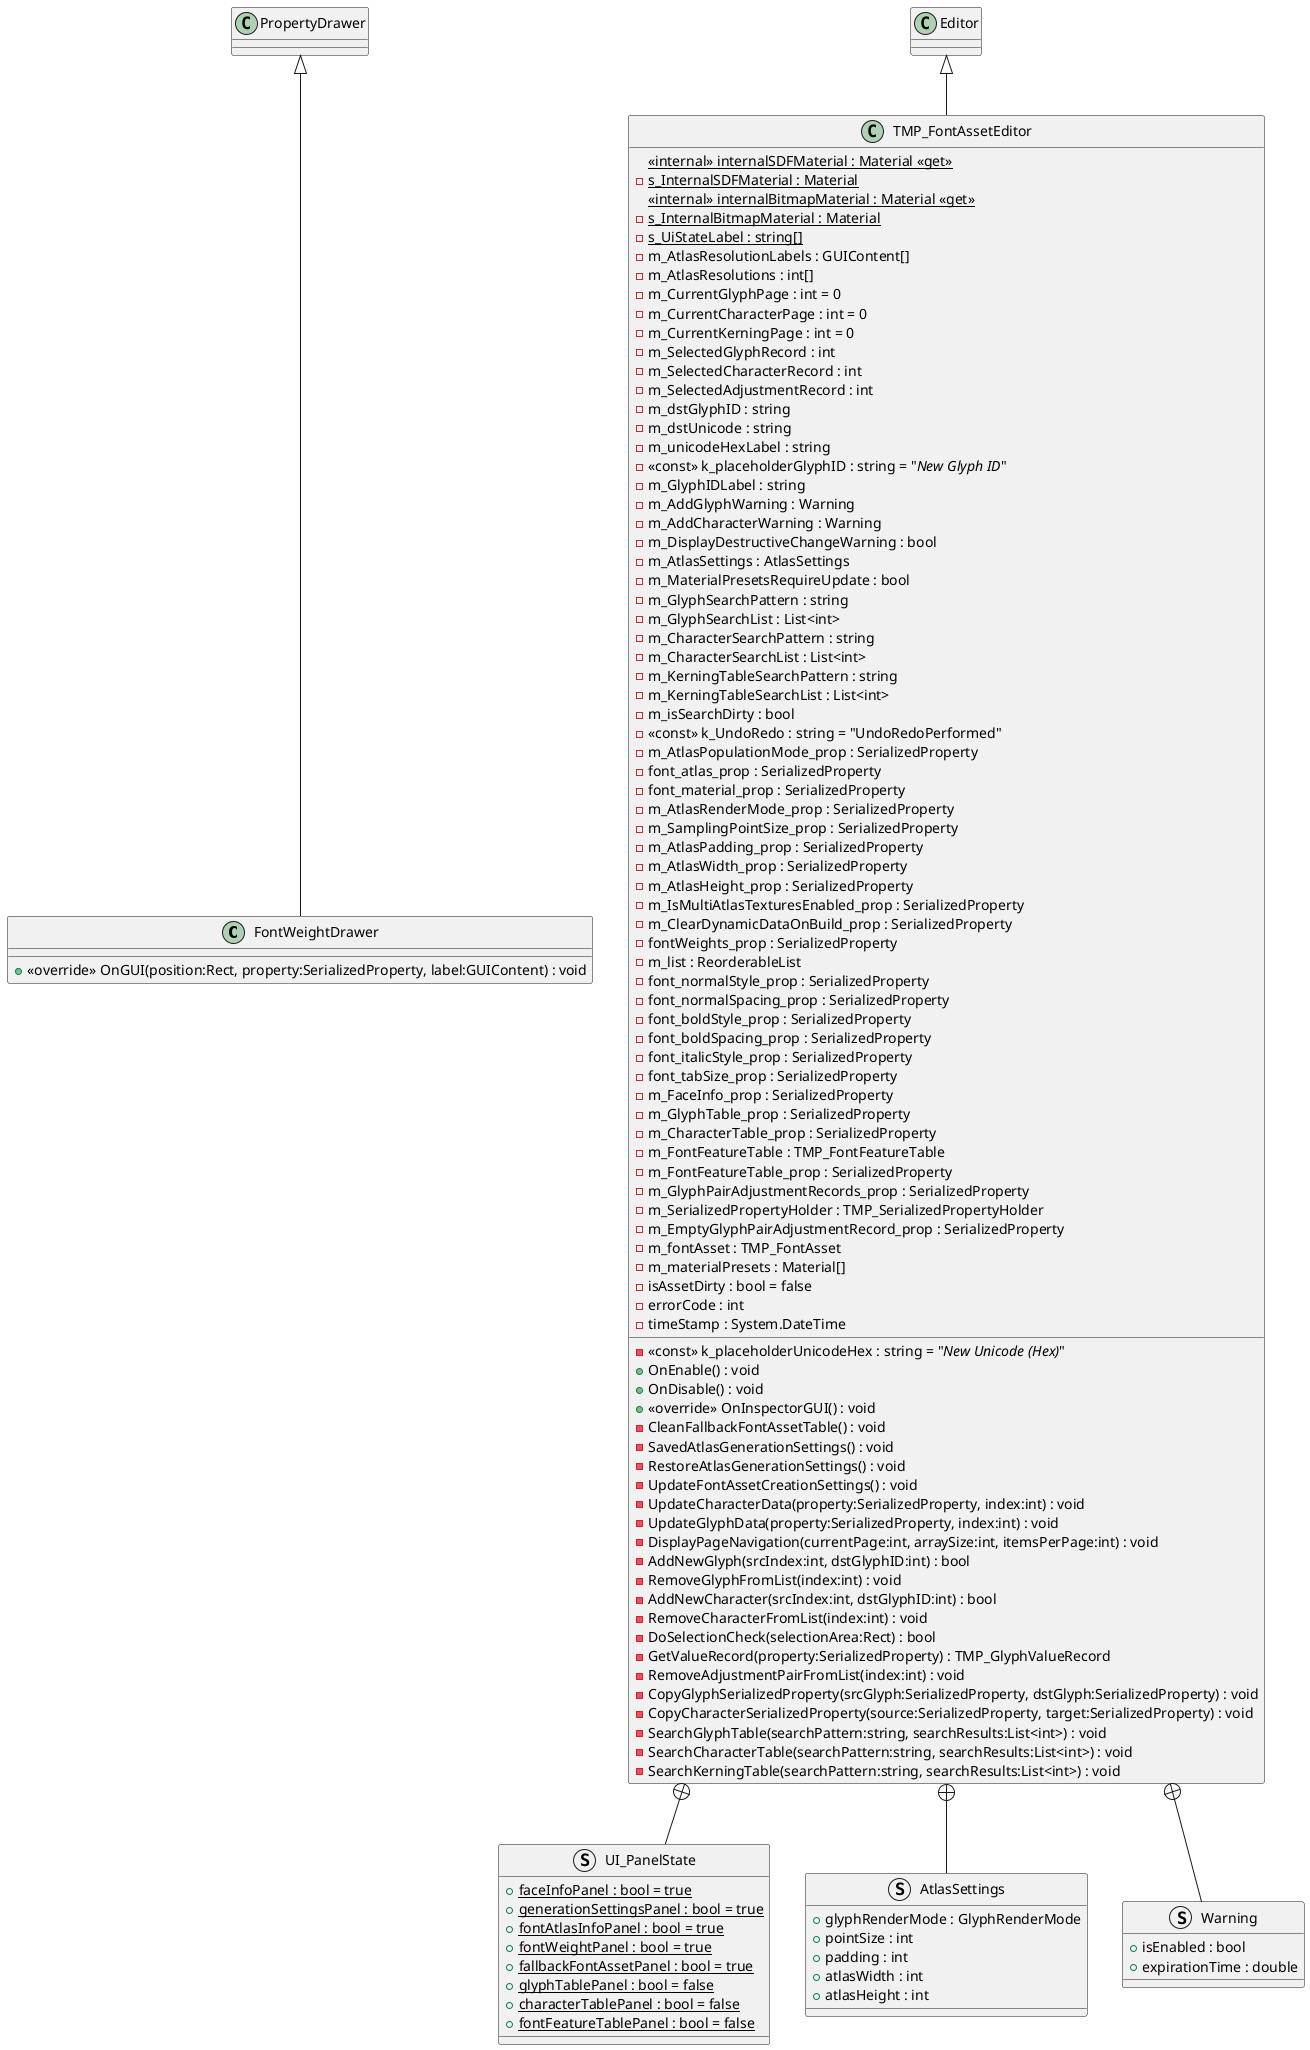 @startuml
class FontWeightDrawer {
    + <<override>> OnGUI(position:Rect, property:SerializedProperty, label:GUIContent) : void
}
class TMP_FontAssetEditor {
    <<internal>> {static} internalSDFMaterial : Material <<get>>
    {static} - s_InternalSDFMaterial : Material
    <<internal>> {static} internalBitmapMaterial : Material <<get>>
    {static} - s_InternalBitmapMaterial : Material
    - {static} s_UiStateLabel : string[]
    - m_AtlasResolutionLabels : GUIContent[]
    - m_AtlasResolutions : int[]
    - m_CurrentGlyphPage : int = 0
    - m_CurrentCharacterPage : int = 0
    - m_CurrentKerningPage : int = 0
    - m_SelectedGlyphRecord : int
    - m_SelectedCharacterRecord : int
    - m_SelectedAdjustmentRecord : int
    - m_dstGlyphID : string
    - m_dstUnicode : string
    - <<const>> k_placeholderUnicodeHex : string = "<i>New Unicode (Hex)</i>"
    - m_unicodeHexLabel : string
    - <<const>> k_placeholderGlyphID : string = "<i>New Glyph ID</i>"
    - m_GlyphIDLabel : string
    - m_AddGlyphWarning : Warning
    - m_AddCharacterWarning : Warning
    - m_DisplayDestructiveChangeWarning : bool
    - m_AtlasSettings : AtlasSettings
    - m_MaterialPresetsRequireUpdate : bool
    - m_GlyphSearchPattern : string
    - m_GlyphSearchList : List<int>
    - m_CharacterSearchPattern : string
    - m_CharacterSearchList : List<int>
    - m_KerningTableSearchPattern : string
    - m_KerningTableSearchList : List<int>
    - m_isSearchDirty : bool
    - <<const>> k_UndoRedo : string = "UndoRedoPerformed"
    - m_AtlasPopulationMode_prop : SerializedProperty
    - font_atlas_prop : SerializedProperty
    - font_material_prop : SerializedProperty
    - m_AtlasRenderMode_prop : SerializedProperty
    - m_SamplingPointSize_prop : SerializedProperty
    - m_AtlasPadding_prop : SerializedProperty
    - m_AtlasWidth_prop : SerializedProperty
    - m_AtlasHeight_prop : SerializedProperty
    - m_IsMultiAtlasTexturesEnabled_prop : SerializedProperty
    - m_ClearDynamicDataOnBuild_prop : SerializedProperty
    - fontWeights_prop : SerializedProperty
    - m_list : ReorderableList
    - font_normalStyle_prop : SerializedProperty
    - font_normalSpacing_prop : SerializedProperty
    - font_boldStyle_prop : SerializedProperty
    - font_boldSpacing_prop : SerializedProperty
    - font_italicStyle_prop : SerializedProperty
    - font_tabSize_prop : SerializedProperty
    - m_FaceInfo_prop : SerializedProperty
    - m_GlyphTable_prop : SerializedProperty
    - m_CharacterTable_prop : SerializedProperty
    - m_FontFeatureTable : TMP_FontFeatureTable
    - m_FontFeatureTable_prop : SerializedProperty
    - m_GlyphPairAdjustmentRecords_prop : SerializedProperty
    - m_SerializedPropertyHolder : TMP_SerializedPropertyHolder
    - m_EmptyGlyphPairAdjustmentRecord_prop : SerializedProperty
    - m_fontAsset : TMP_FontAsset
    - m_materialPresets : Material[]
    - isAssetDirty : bool = false
    - errorCode : int
    - timeStamp : System.DateTime
    + OnEnable() : void
    + OnDisable() : void
    + <<override>> OnInspectorGUI() : void
    - CleanFallbackFontAssetTable() : void
    - SavedAtlasGenerationSettings() : void
    - RestoreAtlasGenerationSettings() : void
    - UpdateFontAssetCreationSettings() : void
    - UpdateCharacterData(property:SerializedProperty, index:int) : void
    - UpdateGlyphData(property:SerializedProperty, index:int) : void
    - DisplayPageNavigation(currentPage:int, arraySize:int, itemsPerPage:int) : void
    - AddNewGlyph(srcIndex:int, dstGlyphID:int) : bool
    - RemoveGlyphFromList(index:int) : void
    - AddNewCharacter(srcIndex:int, dstGlyphID:int) : bool
    - RemoveCharacterFromList(index:int) : void
    - DoSelectionCheck(selectionArea:Rect) : bool
    - GetValueRecord(property:SerializedProperty) : TMP_GlyphValueRecord
    - RemoveAdjustmentPairFromList(index:int) : void
    - CopyGlyphSerializedProperty(srcGlyph:SerializedProperty, dstGlyph:SerializedProperty) : void
    - CopyCharacterSerializedProperty(source:SerializedProperty, target:SerializedProperty) : void
    - SearchGlyphTable(searchPattern:string, searchResults:List<int>) : void
    - SearchCharacterTable(searchPattern:string, searchResults:List<int>) : void
    - SearchKerningTable(searchPattern:string, searchResults:List<int>) : void
}
struct UI_PanelState {
    + {static} faceInfoPanel : bool = true
    + {static} generationSettingsPanel : bool = true
    + {static} fontAtlasInfoPanel : bool = true
    + {static} fontWeightPanel : bool = true
    + {static} fallbackFontAssetPanel : bool = true
    + {static} glyphTablePanel : bool = false
    + {static} characterTablePanel : bool = false
    + {static} fontFeatureTablePanel : bool = false
}
struct AtlasSettings {
    + glyphRenderMode : GlyphRenderMode
    + pointSize : int
    + padding : int
    + atlasWidth : int
    + atlasHeight : int
}
struct Warning {
    + isEnabled : bool
    + expirationTime : double
}
PropertyDrawer <|-- FontWeightDrawer
Editor <|-- TMP_FontAssetEditor
TMP_FontAssetEditor +-- UI_PanelState
TMP_FontAssetEditor +-- AtlasSettings
TMP_FontAssetEditor +-- Warning
@enduml
